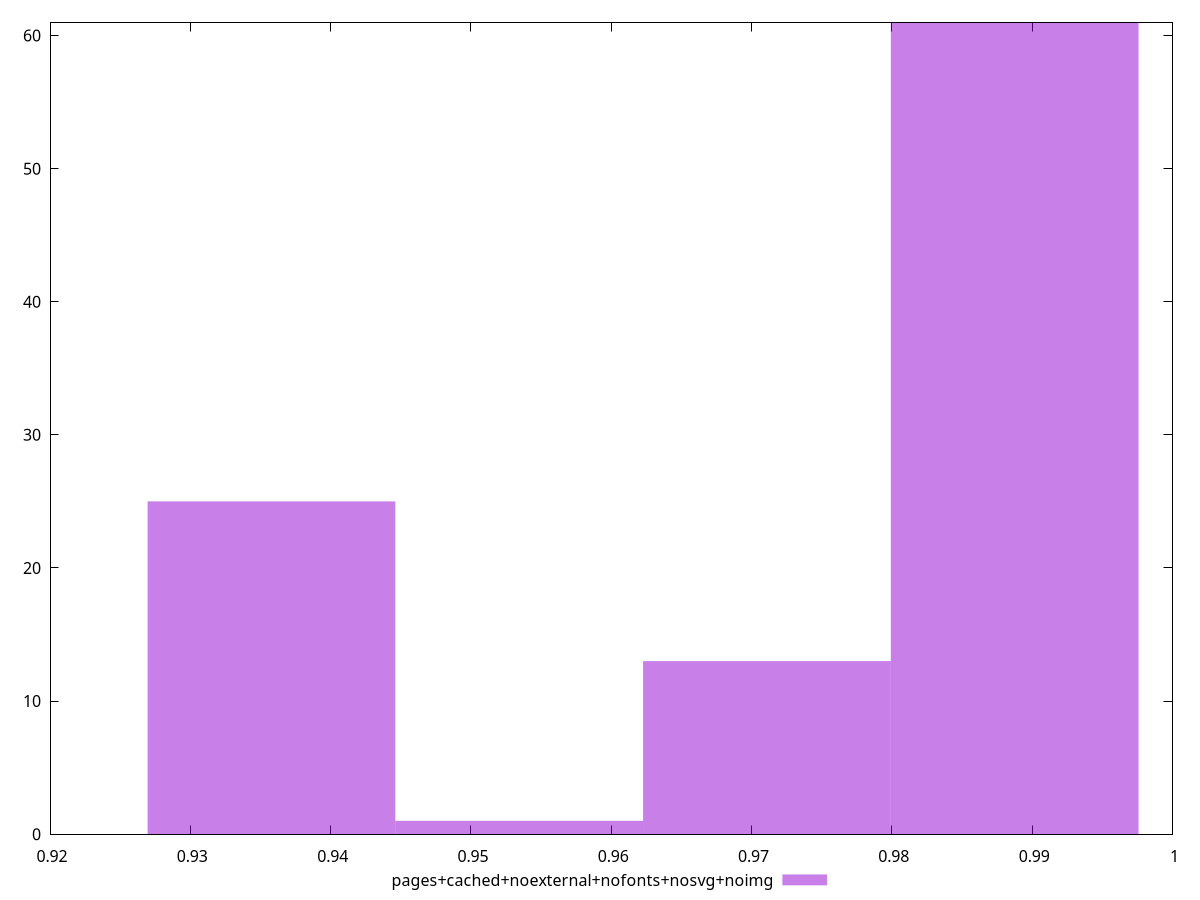 $_pagesCachedNoexternalNofontsNosvgNoimg <<EOF
0.9887517815418452 61
0.971095499728598 13
0.9357829361021035 25
0.9534392179153508 1
EOF
set key outside below
set terminal pngcairo
set output "report_00005_2020-11-02T22-26-11.212Z/first-contentful-paint/pages+cached+noexternal+nofonts+nosvg+noimg//hist.png"
set yrange [0:61]
set boxwidth 0.017656281813247236
set style fill transparent solid 0.5 noborder
plot $_pagesCachedNoexternalNofontsNosvgNoimg title "pages+cached+noexternal+nofonts+nosvg+noimg" with boxes ,